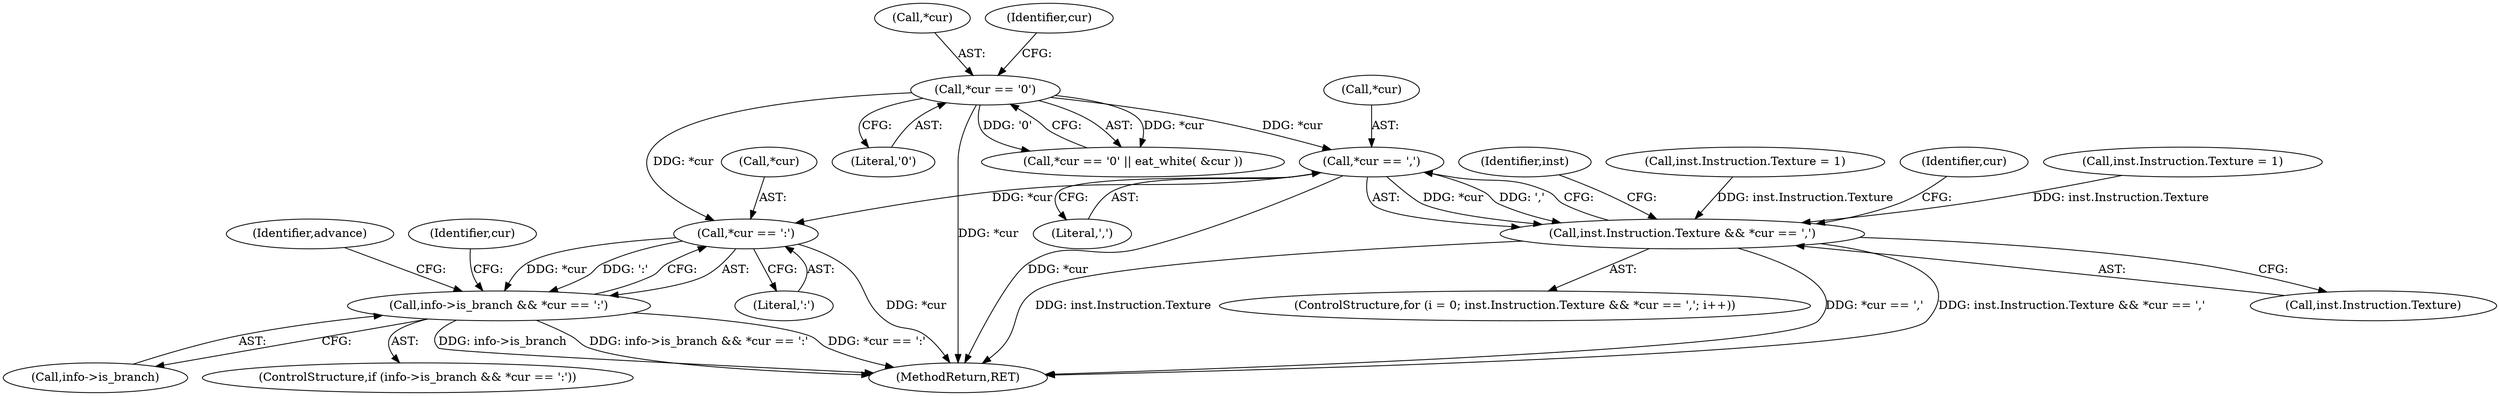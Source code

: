 digraph "1_virglrenderer_28894a30a17a84529be102b21118e55d6c9f23fa@del" {
"1000547" [label="(Call,*cur == ',')"];
"1000297" [label="(Call,*cur == '\0')"];
"1000541" [label="(Call,inst.Instruction.Texture && *cur == ',')"];
"1000604" [label="(Call,*cur == ':')"];
"1000600" [label="(Call,info->is_branch && *cur == ':')"];
"1000300" [label="(Literal,'\0')"];
"1000680" [label="(MethodReturn,RET)"];
"1000296" [label="(Call,*cur == '\0' || eat_white( &cur ))"];
"1000542" [label="(Call,inst.Instruction.Texture)"];
"1000504" [label="(Call,inst.Instruction.Texture = 1)"];
"1000555" [label="(Identifier,cur)"];
"1000298" [label="(Call,*cur)"];
"1000611" [label="(Identifier,cur)"];
"1000607" [label="(Literal,':')"];
"1000541" [label="(Call,inst.Instruction.Texture && *cur == ',')"];
"1000648" [label="(Identifier,advance)"];
"1000548" [label="(Call,*cur)"];
"1000601" [label="(Call,info->is_branch)"];
"1000303" [label="(Identifier,cur)"];
"1000547" [label="(Call,*cur == ',')"];
"1000297" [label="(Call,*cur == '\0')"];
"1000368" [label="(Call,inst.Instruction.Texture = 1)"];
"1000550" [label="(Literal,',')"];
"1000604" [label="(Call,*cur == ':')"];
"1000537" [label="(ControlStructure,for (i = 0; inst.Instruction.Texture && *cur == ','; i++))"];
"1000605" [label="(Call,*cur)"];
"1000587" [label="(Identifier,inst)"];
"1000599" [label="(ControlStructure,if (info->is_branch && *cur == ':'))"];
"1000600" [label="(Call,info->is_branch && *cur == ':')"];
"1000547" -> "1000541"  [label="AST: "];
"1000547" -> "1000550"  [label="CFG: "];
"1000548" -> "1000547"  [label="AST: "];
"1000550" -> "1000547"  [label="AST: "];
"1000541" -> "1000547"  [label="CFG: "];
"1000547" -> "1000680"  [label="DDG: *cur"];
"1000547" -> "1000541"  [label="DDG: *cur"];
"1000547" -> "1000541"  [label="DDG: ','"];
"1000297" -> "1000547"  [label="DDG: *cur"];
"1000547" -> "1000604"  [label="DDG: *cur"];
"1000297" -> "1000296"  [label="AST: "];
"1000297" -> "1000300"  [label="CFG: "];
"1000298" -> "1000297"  [label="AST: "];
"1000300" -> "1000297"  [label="AST: "];
"1000303" -> "1000297"  [label="CFG: "];
"1000296" -> "1000297"  [label="CFG: "];
"1000297" -> "1000680"  [label="DDG: *cur"];
"1000297" -> "1000296"  [label="DDG: *cur"];
"1000297" -> "1000296"  [label="DDG: '\0'"];
"1000297" -> "1000604"  [label="DDG: *cur"];
"1000541" -> "1000537"  [label="AST: "];
"1000541" -> "1000542"  [label="CFG: "];
"1000542" -> "1000541"  [label="AST: "];
"1000555" -> "1000541"  [label="CFG: "];
"1000587" -> "1000541"  [label="CFG: "];
"1000541" -> "1000680"  [label="DDG: inst.Instruction.Texture"];
"1000541" -> "1000680"  [label="DDG: *cur == ','"];
"1000541" -> "1000680"  [label="DDG: inst.Instruction.Texture && *cur == ','"];
"1000368" -> "1000541"  [label="DDG: inst.Instruction.Texture"];
"1000504" -> "1000541"  [label="DDG: inst.Instruction.Texture"];
"1000604" -> "1000600"  [label="AST: "];
"1000604" -> "1000607"  [label="CFG: "];
"1000605" -> "1000604"  [label="AST: "];
"1000607" -> "1000604"  [label="AST: "];
"1000600" -> "1000604"  [label="CFG: "];
"1000604" -> "1000680"  [label="DDG: *cur"];
"1000604" -> "1000600"  [label="DDG: *cur"];
"1000604" -> "1000600"  [label="DDG: ':'"];
"1000600" -> "1000599"  [label="AST: "];
"1000600" -> "1000601"  [label="CFG: "];
"1000601" -> "1000600"  [label="AST: "];
"1000611" -> "1000600"  [label="CFG: "];
"1000648" -> "1000600"  [label="CFG: "];
"1000600" -> "1000680"  [label="DDG: info->is_branch && *cur == ':'"];
"1000600" -> "1000680"  [label="DDG: *cur == ':'"];
"1000600" -> "1000680"  [label="DDG: info->is_branch"];
}
